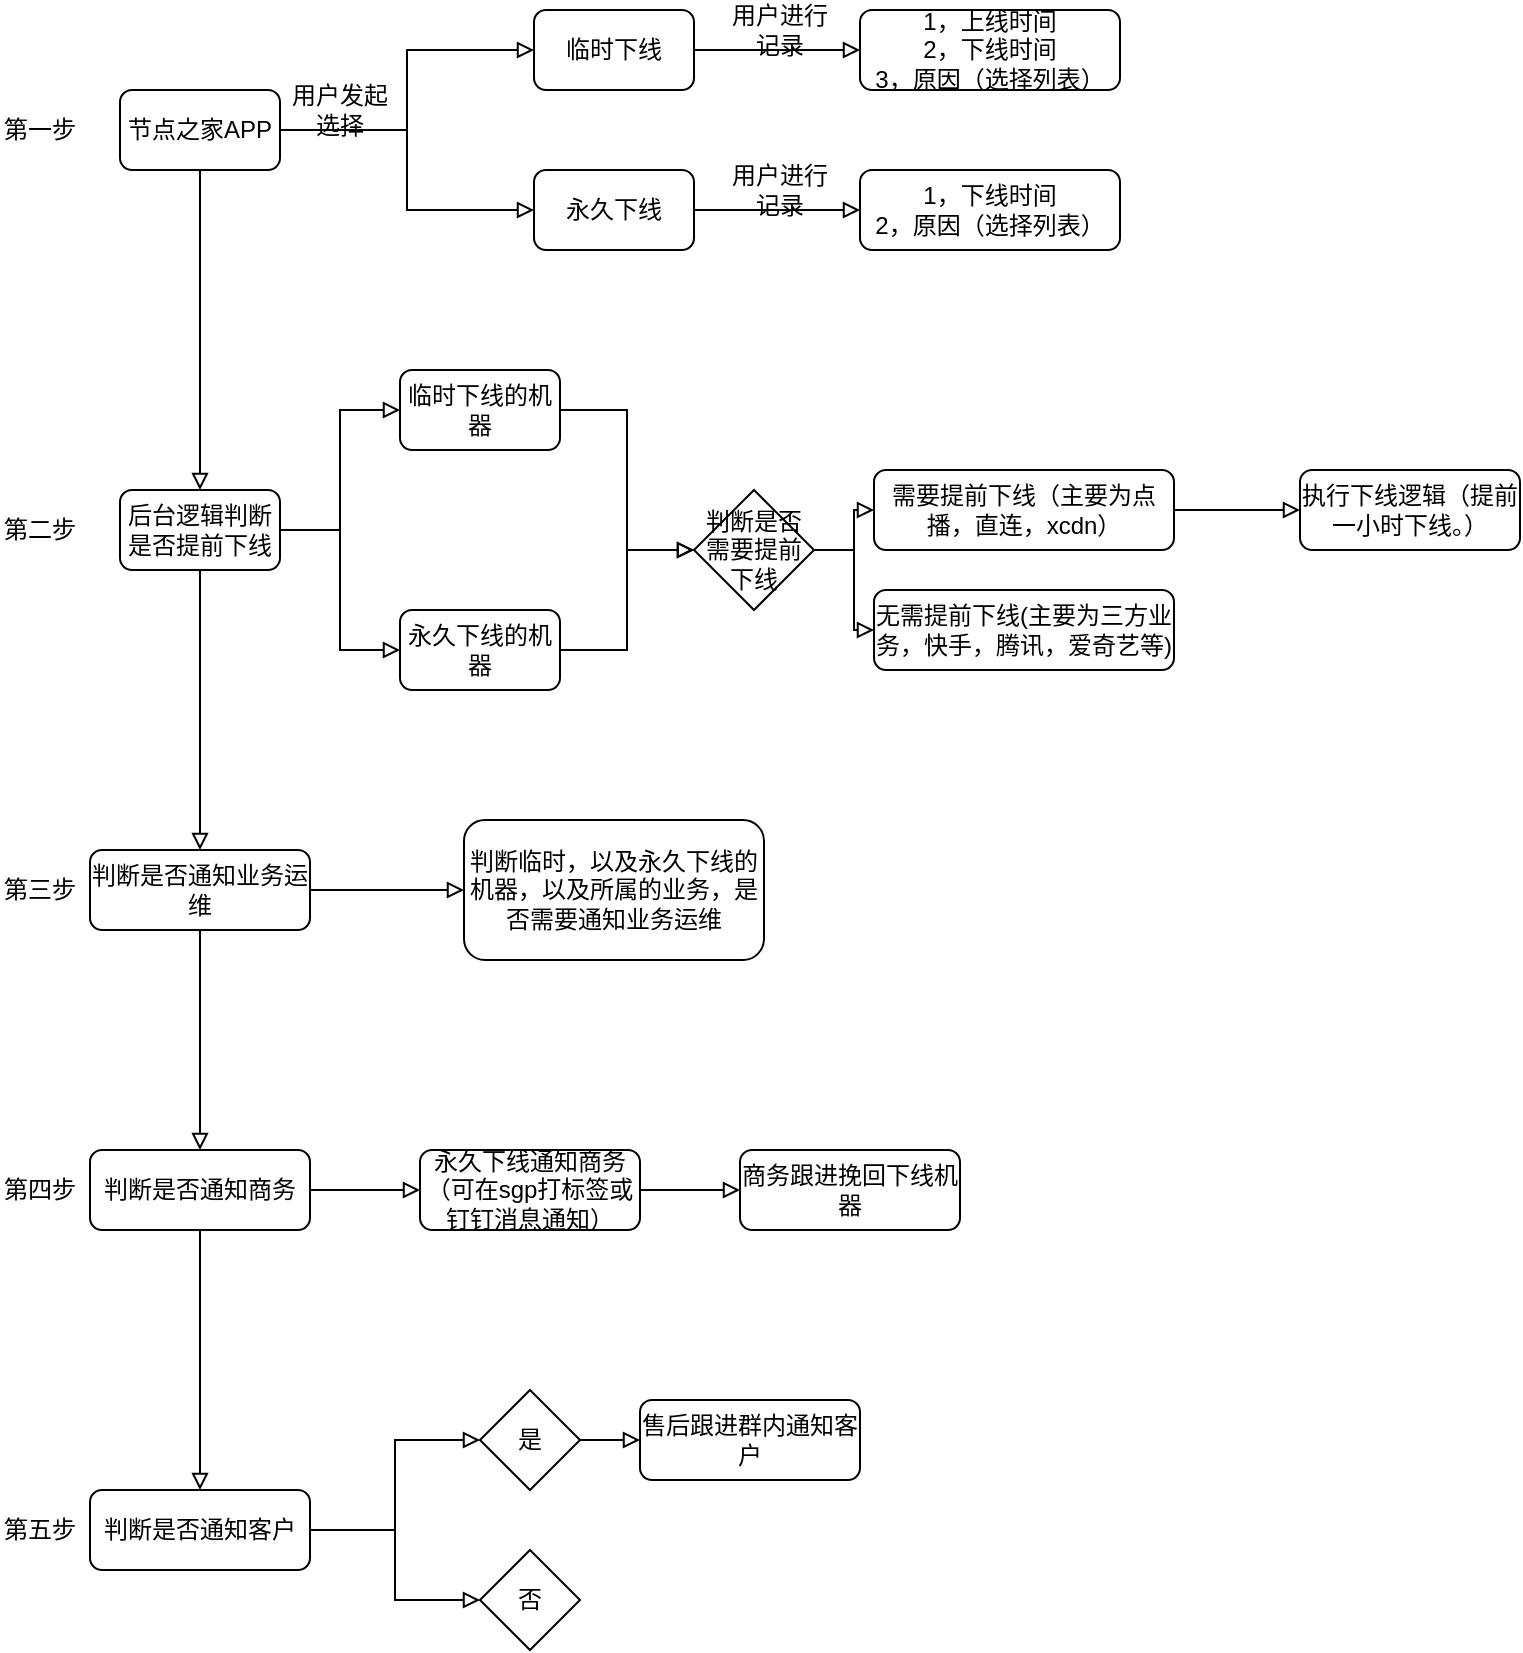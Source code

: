 <mxfile version="13.10.2" type="github">
  <diagram id="7yTTKBNS-WqdplVX88Gn" name="Page-1">
    <mxGraphModel dx="1444" dy="306" grid="1" gridSize="10" guides="1" tooltips="1" connect="1" arrows="1" fold="1" page="1" pageScale="1" pageWidth="827" pageHeight="1169" math="0" shadow="0">
      <root>
        <mxCell id="0" />
        <mxCell id="1" parent="0" />
        <mxCell id="nqSjDwLCecOqARadwJGj-5" style="edgeStyle=orthogonalEdgeStyle;rounded=0;orthogonalLoop=1;jettySize=auto;html=1;exitX=1;exitY=0.5;exitDx=0;exitDy=0;entryX=0;entryY=0.5;entryDx=0;entryDy=0;endArrow=block;endFill=0;" edge="1" parent="1" source="nqSjDwLCecOqARadwJGj-1" target="nqSjDwLCecOqARadwJGj-3">
          <mxGeometry relative="1" as="geometry" />
        </mxCell>
        <mxCell id="nqSjDwLCecOqARadwJGj-6" style="edgeStyle=orthogonalEdgeStyle;rounded=0;orthogonalLoop=1;jettySize=auto;html=1;exitX=1;exitY=0.5;exitDx=0;exitDy=0;entryX=0;entryY=0.5;entryDx=0;entryDy=0;endArrow=block;endFill=0;" edge="1" parent="1" source="nqSjDwLCecOqARadwJGj-1" target="nqSjDwLCecOqARadwJGj-4">
          <mxGeometry relative="1" as="geometry" />
        </mxCell>
        <mxCell id="nqSjDwLCecOqARadwJGj-24" style="edgeStyle=orthogonalEdgeStyle;rounded=0;orthogonalLoop=1;jettySize=auto;html=1;exitX=0.5;exitY=1;exitDx=0;exitDy=0;entryX=0.5;entryY=0;entryDx=0;entryDy=0;endArrow=block;endFill=0;" edge="1" parent="1" source="nqSjDwLCecOqARadwJGj-1" target="nqSjDwLCecOqARadwJGj-18">
          <mxGeometry relative="1" as="geometry" />
        </mxCell>
        <mxCell id="nqSjDwLCecOqARadwJGj-1" value="节点之家APP" style="rounded=1;whiteSpace=wrap;html=1;" vertex="1" parent="1">
          <mxGeometry x="-700" y="80" width="80" height="40" as="geometry" />
        </mxCell>
        <mxCell id="nqSjDwLCecOqARadwJGj-2" value="第一步" style="text;html=1;strokeColor=none;fillColor=none;align=center;verticalAlign=middle;whiteSpace=wrap;rounded=0;" vertex="1" parent="1">
          <mxGeometry x="-760" y="90" width="40" height="20" as="geometry" />
        </mxCell>
        <mxCell id="nqSjDwLCecOqARadwJGj-12" style="edgeStyle=orthogonalEdgeStyle;rounded=0;orthogonalLoop=1;jettySize=auto;html=1;exitX=1;exitY=0.5;exitDx=0;exitDy=0;entryX=0;entryY=0.5;entryDx=0;entryDy=0;endArrow=block;endFill=0;" edge="1" parent="1" source="nqSjDwLCecOqARadwJGj-3" target="nqSjDwLCecOqARadwJGj-9">
          <mxGeometry relative="1" as="geometry" />
        </mxCell>
        <mxCell id="nqSjDwLCecOqARadwJGj-3" value="临时下线" style="rounded=1;whiteSpace=wrap;html=1;" vertex="1" parent="1">
          <mxGeometry x="-493" y="40" width="80" height="40" as="geometry" />
        </mxCell>
        <mxCell id="nqSjDwLCecOqARadwJGj-15" style="edgeStyle=orthogonalEdgeStyle;rounded=0;orthogonalLoop=1;jettySize=auto;html=1;exitX=1;exitY=0.5;exitDx=0;exitDy=0;entryX=0;entryY=0.5;entryDx=0;entryDy=0;endArrow=block;endFill=0;" edge="1" parent="1" source="nqSjDwLCecOqARadwJGj-4" target="nqSjDwLCecOqARadwJGj-11">
          <mxGeometry relative="1" as="geometry" />
        </mxCell>
        <mxCell id="nqSjDwLCecOqARadwJGj-4" value="永久下线" style="rounded=1;whiteSpace=wrap;html=1;" vertex="1" parent="1">
          <mxGeometry x="-493" y="120" width="80" height="40" as="geometry" />
        </mxCell>
        <mxCell id="nqSjDwLCecOqARadwJGj-7" value="用户发起选择" style="text;html=1;strokeColor=none;fillColor=none;align=center;verticalAlign=middle;whiteSpace=wrap;rounded=0;" vertex="1" parent="1">
          <mxGeometry x="-620" y="80" width="60" height="20" as="geometry" />
        </mxCell>
        <mxCell id="nqSjDwLCecOqARadwJGj-9" value="1，上线时间&lt;br&gt;2，下线时间&lt;br&gt;3，原因（选择列表）" style="rounded=1;whiteSpace=wrap;html=1;" vertex="1" parent="1">
          <mxGeometry x="-330" y="40" width="130" height="40" as="geometry" />
        </mxCell>
        <mxCell id="nqSjDwLCecOqARadwJGj-11" value="1，下线时间&lt;br&gt;2，原因（选择列表）" style="rounded=1;whiteSpace=wrap;html=1;" vertex="1" parent="1">
          <mxGeometry x="-330" y="120" width="130" height="40" as="geometry" />
        </mxCell>
        <mxCell id="nqSjDwLCecOqARadwJGj-13" value="用户进行记录" style="text;html=1;strokeColor=none;fillColor=none;align=center;verticalAlign=middle;whiteSpace=wrap;rounded=0;" vertex="1" parent="1">
          <mxGeometry x="-400" y="40" width="60" height="20" as="geometry" />
        </mxCell>
        <mxCell id="nqSjDwLCecOqARadwJGj-16" value="用户进行记录" style="text;html=1;strokeColor=none;fillColor=none;align=center;verticalAlign=middle;whiteSpace=wrap;rounded=0;" vertex="1" parent="1">
          <mxGeometry x="-400" y="120" width="60" height="20" as="geometry" />
        </mxCell>
        <mxCell id="nqSjDwLCecOqARadwJGj-25" style="edgeStyle=orthogonalEdgeStyle;rounded=0;orthogonalLoop=1;jettySize=auto;html=1;exitX=1;exitY=0.5;exitDx=0;exitDy=0;entryX=0;entryY=0.5;entryDx=0;entryDy=0;endArrow=block;endFill=0;" edge="1" parent="1" source="nqSjDwLCecOqARadwJGj-18" target="nqSjDwLCecOqARadwJGj-20">
          <mxGeometry relative="1" as="geometry" />
        </mxCell>
        <mxCell id="nqSjDwLCecOqARadwJGj-26" style="edgeStyle=orthogonalEdgeStyle;rounded=0;orthogonalLoop=1;jettySize=auto;html=1;exitX=1;exitY=0.5;exitDx=0;exitDy=0;entryX=0;entryY=0.5;entryDx=0;entryDy=0;endArrow=block;endFill=0;" edge="1" parent="1" source="nqSjDwLCecOqARadwJGj-18" target="nqSjDwLCecOqARadwJGj-21">
          <mxGeometry relative="1" as="geometry" />
        </mxCell>
        <mxCell id="nqSjDwLCecOqARadwJGj-53" style="edgeStyle=orthogonalEdgeStyle;rounded=0;orthogonalLoop=1;jettySize=auto;html=1;exitX=0.5;exitY=1;exitDx=0;exitDy=0;endArrow=block;endFill=0;" edge="1" parent="1" source="nqSjDwLCecOqARadwJGj-18" target="nqSjDwLCecOqARadwJGj-41">
          <mxGeometry relative="1" as="geometry" />
        </mxCell>
        <mxCell id="nqSjDwLCecOqARadwJGj-18" value="后台逻辑判断是否提前下线" style="rounded=1;whiteSpace=wrap;html=1;" vertex="1" parent="1">
          <mxGeometry x="-700" y="280" width="80" height="40" as="geometry" />
        </mxCell>
        <mxCell id="nqSjDwLCecOqARadwJGj-19" value="第二步" style="text;html=1;strokeColor=none;fillColor=none;align=center;verticalAlign=middle;whiteSpace=wrap;rounded=0;" vertex="1" parent="1">
          <mxGeometry x="-760" y="290" width="40" height="20" as="geometry" />
        </mxCell>
        <mxCell id="nqSjDwLCecOqARadwJGj-82" style="edgeStyle=orthogonalEdgeStyle;rounded=0;orthogonalLoop=1;jettySize=auto;html=1;exitX=1;exitY=0.5;exitDx=0;exitDy=0;entryX=0;entryY=0.5;entryDx=0;entryDy=0;endArrow=block;endFill=0;" edge="1" parent="1" source="nqSjDwLCecOqARadwJGj-20" target="nqSjDwLCecOqARadwJGj-34">
          <mxGeometry relative="1" as="geometry" />
        </mxCell>
        <mxCell id="nqSjDwLCecOqARadwJGj-20" value="临时下线的机器" style="rounded=1;whiteSpace=wrap;html=1;" vertex="1" parent="1">
          <mxGeometry x="-560" y="220" width="80" height="40" as="geometry" />
        </mxCell>
        <mxCell id="nqSjDwLCecOqARadwJGj-83" style="edgeStyle=orthogonalEdgeStyle;rounded=0;orthogonalLoop=1;jettySize=auto;html=1;exitX=1;exitY=0.5;exitDx=0;exitDy=0;entryX=0;entryY=0.5;entryDx=0;entryDy=0;endArrow=block;endFill=0;" edge="1" parent="1" source="nqSjDwLCecOqARadwJGj-21" target="nqSjDwLCecOqARadwJGj-34">
          <mxGeometry relative="1" as="geometry" />
        </mxCell>
        <mxCell id="nqSjDwLCecOqARadwJGj-21" value="永久下线的机器" style="rounded=1;whiteSpace=wrap;html=1;" vertex="1" parent="1">
          <mxGeometry x="-560" y="340" width="80" height="40" as="geometry" />
        </mxCell>
        <mxCell id="nqSjDwLCecOqARadwJGj-30" style="edgeStyle=orthogonalEdgeStyle;rounded=0;orthogonalLoop=1;jettySize=auto;html=1;exitX=1;exitY=0.5;exitDx=0;exitDy=0;entryX=0;entryY=0.5;entryDx=0;entryDy=0;endArrow=block;endFill=0;" edge="1" parent="1" source="nqSjDwLCecOqARadwJGj-22" target="nqSjDwLCecOqARadwJGj-29">
          <mxGeometry relative="1" as="geometry" />
        </mxCell>
        <mxCell id="nqSjDwLCecOqARadwJGj-22" value="需要提前下线（主要为点播，直连，xcdn）" style="rounded=1;whiteSpace=wrap;html=1;" vertex="1" parent="1">
          <mxGeometry x="-323" y="270" width="150" height="40" as="geometry" />
        </mxCell>
        <mxCell id="nqSjDwLCecOqARadwJGj-23" value="无需提前下线(主要为三方业务，快手，腾讯，爱奇艺等)" style="rounded=1;whiteSpace=wrap;html=1;" vertex="1" parent="1">
          <mxGeometry x="-323" y="330" width="150" height="40" as="geometry" />
        </mxCell>
        <mxCell id="nqSjDwLCecOqARadwJGj-29" value="执行下线逻辑（提前一小时下线。）" style="rounded=1;whiteSpace=wrap;html=1;" vertex="1" parent="1">
          <mxGeometry x="-110" y="270" width="110" height="40" as="geometry" />
        </mxCell>
        <mxCell id="nqSjDwLCecOqARadwJGj-37" style="edgeStyle=orthogonalEdgeStyle;rounded=0;orthogonalLoop=1;jettySize=auto;html=1;exitX=1;exitY=0.5;exitDx=0;exitDy=0;endArrow=block;endFill=0;" edge="1" parent="1" source="nqSjDwLCecOqARadwJGj-34" target="nqSjDwLCecOqARadwJGj-22">
          <mxGeometry relative="1" as="geometry" />
        </mxCell>
        <mxCell id="nqSjDwLCecOqARadwJGj-38" style="edgeStyle=orthogonalEdgeStyle;rounded=0;orthogonalLoop=1;jettySize=auto;html=1;exitX=1;exitY=0.5;exitDx=0;exitDy=0;endArrow=block;endFill=0;" edge="1" parent="1" source="nqSjDwLCecOqARadwJGj-34" target="nqSjDwLCecOqARadwJGj-23">
          <mxGeometry relative="1" as="geometry" />
        </mxCell>
        <mxCell id="nqSjDwLCecOqARadwJGj-34" value="判断是否需要提前下线" style="rhombus;whiteSpace=wrap;html=1;" vertex="1" parent="1">
          <mxGeometry x="-413" y="280" width="60" height="60" as="geometry" />
        </mxCell>
        <mxCell id="nqSjDwLCecOqARadwJGj-76" style="edgeStyle=orthogonalEdgeStyle;rounded=0;orthogonalLoop=1;jettySize=auto;html=1;exitX=0.5;exitY=1;exitDx=0;exitDy=0;entryX=0.5;entryY=0;entryDx=0;entryDy=0;endArrow=block;endFill=0;" edge="1" parent="1" source="nqSjDwLCecOqARadwJGj-41" target="nqSjDwLCecOqARadwJGj-72">
          <mxGeometry relative="1" as="geometry" />
        </mxCell>
        <mxCell id="nqSjDwLCecOqARadwJGj-89" style="edgeStyle=orthogonalEdgeStyle;rounded=0;orthogonalLoop=1;jettySize=auto;html=1;exitX=1;exitY=0.5;exitDx=0;exitDy=0;entryX=0;entryY=0.5;entryDx=0;entryDy=0;endArrow=block;endFill=0;" edge="1" parent="1" source="nqSjDwLCecOqARadwJGj-41" target="nqSjDwLCecOqARadwJGj-86">
          <mxGeometry relative="1" as="geometry" />
        </mxCell>
        <mxCell id="nqSjDwLCecOqARadwJGj-41" value="判断是否通知业务运维" style="rounded=1;whiteSpace=wrap;html=1;" vertex="1" parent="1">
          <mxGeometry x="-715" y="460" width="110" height="40" as="geometry" />
        </mxCell>
        <mxCell id="nqSjDwLCecOqARadwJGj-45" value="第三步" style="text;html=1;strokeColor=none;fillColor=none;align=center;verticalAlign=middle;whiteSpace=wrap;rounded=0;" vertex="1" parent="1">
          <mxGeometry x="-760" y="470" width="40" height="20" as="geometry" />
        </mxCell>
        <mxCell id="nqSjDwLCecOqARadwJGj-58" style="edgeStyle=orthogonalEdgeStyle;rounded=0;orthogonalLoop=1;jettySize=auto;html=1;exitX=1;exitY=0.5;exitDx=0;exitDy=0;entryX=0;entryY=0.5;entryDx=0;entryDy=0;endArrow=block;endFill=0;" edge="1" parent="1" source="nqSjDwLCecOqARadwJGj-60" target="nqSjDwLCecOqARadwJGj-65">
          <mxGeometry relative="1" as="geometry">
            <mxPoint x="-550" y="760" as="targetPoint" />
          </mxGeometry>
        </mxCell>
        <mxCell id="nqSjDwLCecOqARadwJGj-59" style="edgeStyle=orthogonalEdgeStyle;rounded=0;orthogonalLoop=1;jettySize=auto;html=1;exitX=1;exitY=0.5;exitDx=0;exitDy=0;entryX=0;entryY=0.5;entryDx=0;entryDy=0;endArrow=block;endFill=0;" edge="1" parent="1" source="nqSjDwLCecOqARadwJGj-60" target="nqSjDwLCecOqARadwJGj-66">
          <mxGeometry relative="1" as="geometry">
            <mxPoint x="-550" y="850" as="targetPoint" />
          </mxGeometry>
        </mxCell>
        <mxCell id="nqSjDwLCecOqARadwJGj-60" value="判断是否通知客户" style="rounded=1;whiteSpace=wrap;html=1;" vertex="1" parent="1">
          <mxGeometry x="-715" y="780" width="110" height="40" as="geometry" />
        </mxCell>
        <mxCell id="nqSjDwLCecOqARadwJGj-61" value="第五步" style="text;html=1;strokeColor=none;fillColor=none;align=center;verticalAlign=middle;whiteSpace=wrap;rounded=0;" vertex="1" parent="1">
          <mxGeometry x="-760" y="790" width="40" height="20" as="geometry" />
        </mxCell>
        <mxCell id="nqSjDwLCecOqARadwJGj-68" style="edgeStyle=orthogonalEdgeStyle;rounded=0;orthogonalLoop=1;jettySize=auto;html=1;exitX=1;exitY=0.5;exitDx=0;exitDy=0;entryX=0;entryY=0.5;entryDx=0;entryDy=0;endArrow=block;endFill=0;" edge="1" parent="1" source="nqSjDwLCecOqARadwJGj-65" target="nqSjDwLCecOqARadwJGj-67">
          <mxGeometry relative="1" as="geometry" />
        </mxCell>
        <mxCell id="nqSjDwLCecOqARadwJGj-65" value="是" style="rhombus;whiteSpace=wrap;html=1;" vertex="1" parent="1">
          <mxGeometry x="-520" y="730" width="50" height="50" as="geometry" />
        </mxCell>
        <mxCell id="nqSjDwLCecOqARadwJGj-66" value="否" style="rhombus;whiteSpace=wrap;html=1;" vertex="1" parent="1">
          <mxGeometry x="-520" y="810" width="50" height="50" as="geometry" />
        </mxCell>
        <mxCell id="nqSjDwLCecOqARadwJGj-67" value="售后跟进群内通知客户" style="rounded=1;whiteSpace=wrap;html=1;" vertex="1" parent="1">
          <mxGeometry x="-440" y="735" width="110" height="40" as="geometry" />
        </mxCell>
        <mxCell id="nqSjDwLCecOqARadwJGj-71" style="edgeStyle=orthogonalEdgeStyle;rounded=0;orthogonalLoop=1;jettySize=auto;html=1;exitX=1;exitY=0.5;exitDx=0;exitDy=0;entryX=0;entryY=0.5;entryDx=0;entryDy=0;endArrow=block;endFill=0;" edge="1" parent="1" source="nqSjDwLCecOqARadwJGj-72" target="nqSjDwLCecOqARadwJGj-75">
          <mxGeometry relative="1" as="geometry" />
        </mxCell>
        <mxCell id="nqSjDwLCecOqARadwJGj-77" style="edgeStyle=orthogonalEdgeStyle;rounded=0;orthogonalLoop=1;jettySize=auto;html=1;exitX=0.5;exitY=1;exitDx=0;exitDy=0;endArrow=block;endFill=0;" edge="1" parent="1" source="nqSjDwLCecOqARadwJGj-72" target="nqSjDwLCecOqARadwJGj-60">
          <mxGeometry relative="1" as="geometry" />
        </mxCell>
        <mxCell id="nqSjDwLCecOqARadwJGj-72" value="判断是否通知商务" style="rounded=1;whiteSpace=wrap;html=1;" vertex="1" parent="1">
          <mxGeometry x="-715" y="610" width="110" height="40" as="geometry" />
        </mxCell>
        <mxCell id="nqSjDwLCecOqARadwJGj-73" value="第四步" style="text;html=1;strokeColor=none;fillColor=none;align=center;verticalAlign=middle;whiteSpace=wrap;rounded=0;" vertex="1" parent="1">
          <mxGeometry x="-760" y="620" width="40" height="20" as="geometry" />
        </mxCell>
        <mxCell id="nqSjDwLCecOqARadwJGj-80" style="edgeStyle=orthogonalEdgeStyle;rounded=0;orthogonalLoop=1;jettySize=auto;html=1;exitX=1;exitY=0.5;exitDx=0;exitDy=0;entryX=0;entryY=0.5;entryDx=0;entryDy=0;endArrow=block;endFill=0;" edge="1" parent="1" source="nqSjDwLCecOqARadwJGj-75" target="nqSjDwLCecOqARadwJGj-78">
          <mxGeometry relative="1" as="geometry" />
        </mxCell>
        <mxCell id="nqSjDwLCecOqARadwJGj-75" value="永久下线通知商务（可在sgp打标签或钉钉消息通知）" style="rounded=1;whiteSpace=wrap;html=1;" vertex="1" parent="1">
          <mxGeometry x="-550" y="610" width="110" height="40" as="geometry" />
        </mxCell>
        <mxCell id="nqSjDwLCecOqARadwJGj-78" value="商务跟进挽回下线机器" style="rounded=1;whiteSpace=wrap;html=1;" vertex="1" parent="1">
          <mxGeometry x="-390" y="610" width="110" height="40" as="geometry" />
        </mxCell>
        <mxCell id="nqSjDwLCecOqARadwJGj-86" value="判断临时，以及永久下线的机器，以及所属的业务，是否需要通知业务运维" style="rounded=1;whiteSpace=wrap;html=1;" vertex="1" parent="1">
          <mxGeometry x="-528" y="445" width="150" height="70" as="geometry" />
        </mxCell>
      </root>
    </mxGraphModel>
  </diagram>
</mxfile>
